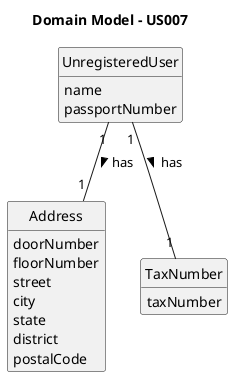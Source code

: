 @startuml
skinparam monochrome true
skinparam packageStyle rectangle
skinparam shadowing false

'left to right direction

skinparam classAttributeIconSize 0

hide circle
hide methods

title Domain Model - US007

class UnregisteredUser{
name
passportNumber
}

class Address{
doorNumber
floorNumber
street
city
state
district
postalCode
}

class TaxNumber{
taxNumber
}

UnregisteredUser "1" -- "1" Address : has >
UnregisteredUser "1" -- "1" TaxNumber : has >

@enduml